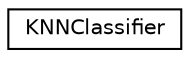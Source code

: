 digraph "Graphical Class Hierarchy"
{
  edge [fontname="Helvetica",fontsize="10",labelfontname="Helvetica",labelfontsize="10"];
  node [fontname="Helvetica",fontsize="10",shape=record];
  rankdir="LR";
  Node1 [label="KNNClassifier",height=0.2,width=0.4,color="black", fillcolor="white", style="filled",URL="$de/d30/class_k_n_n_classifier.html"];
}
